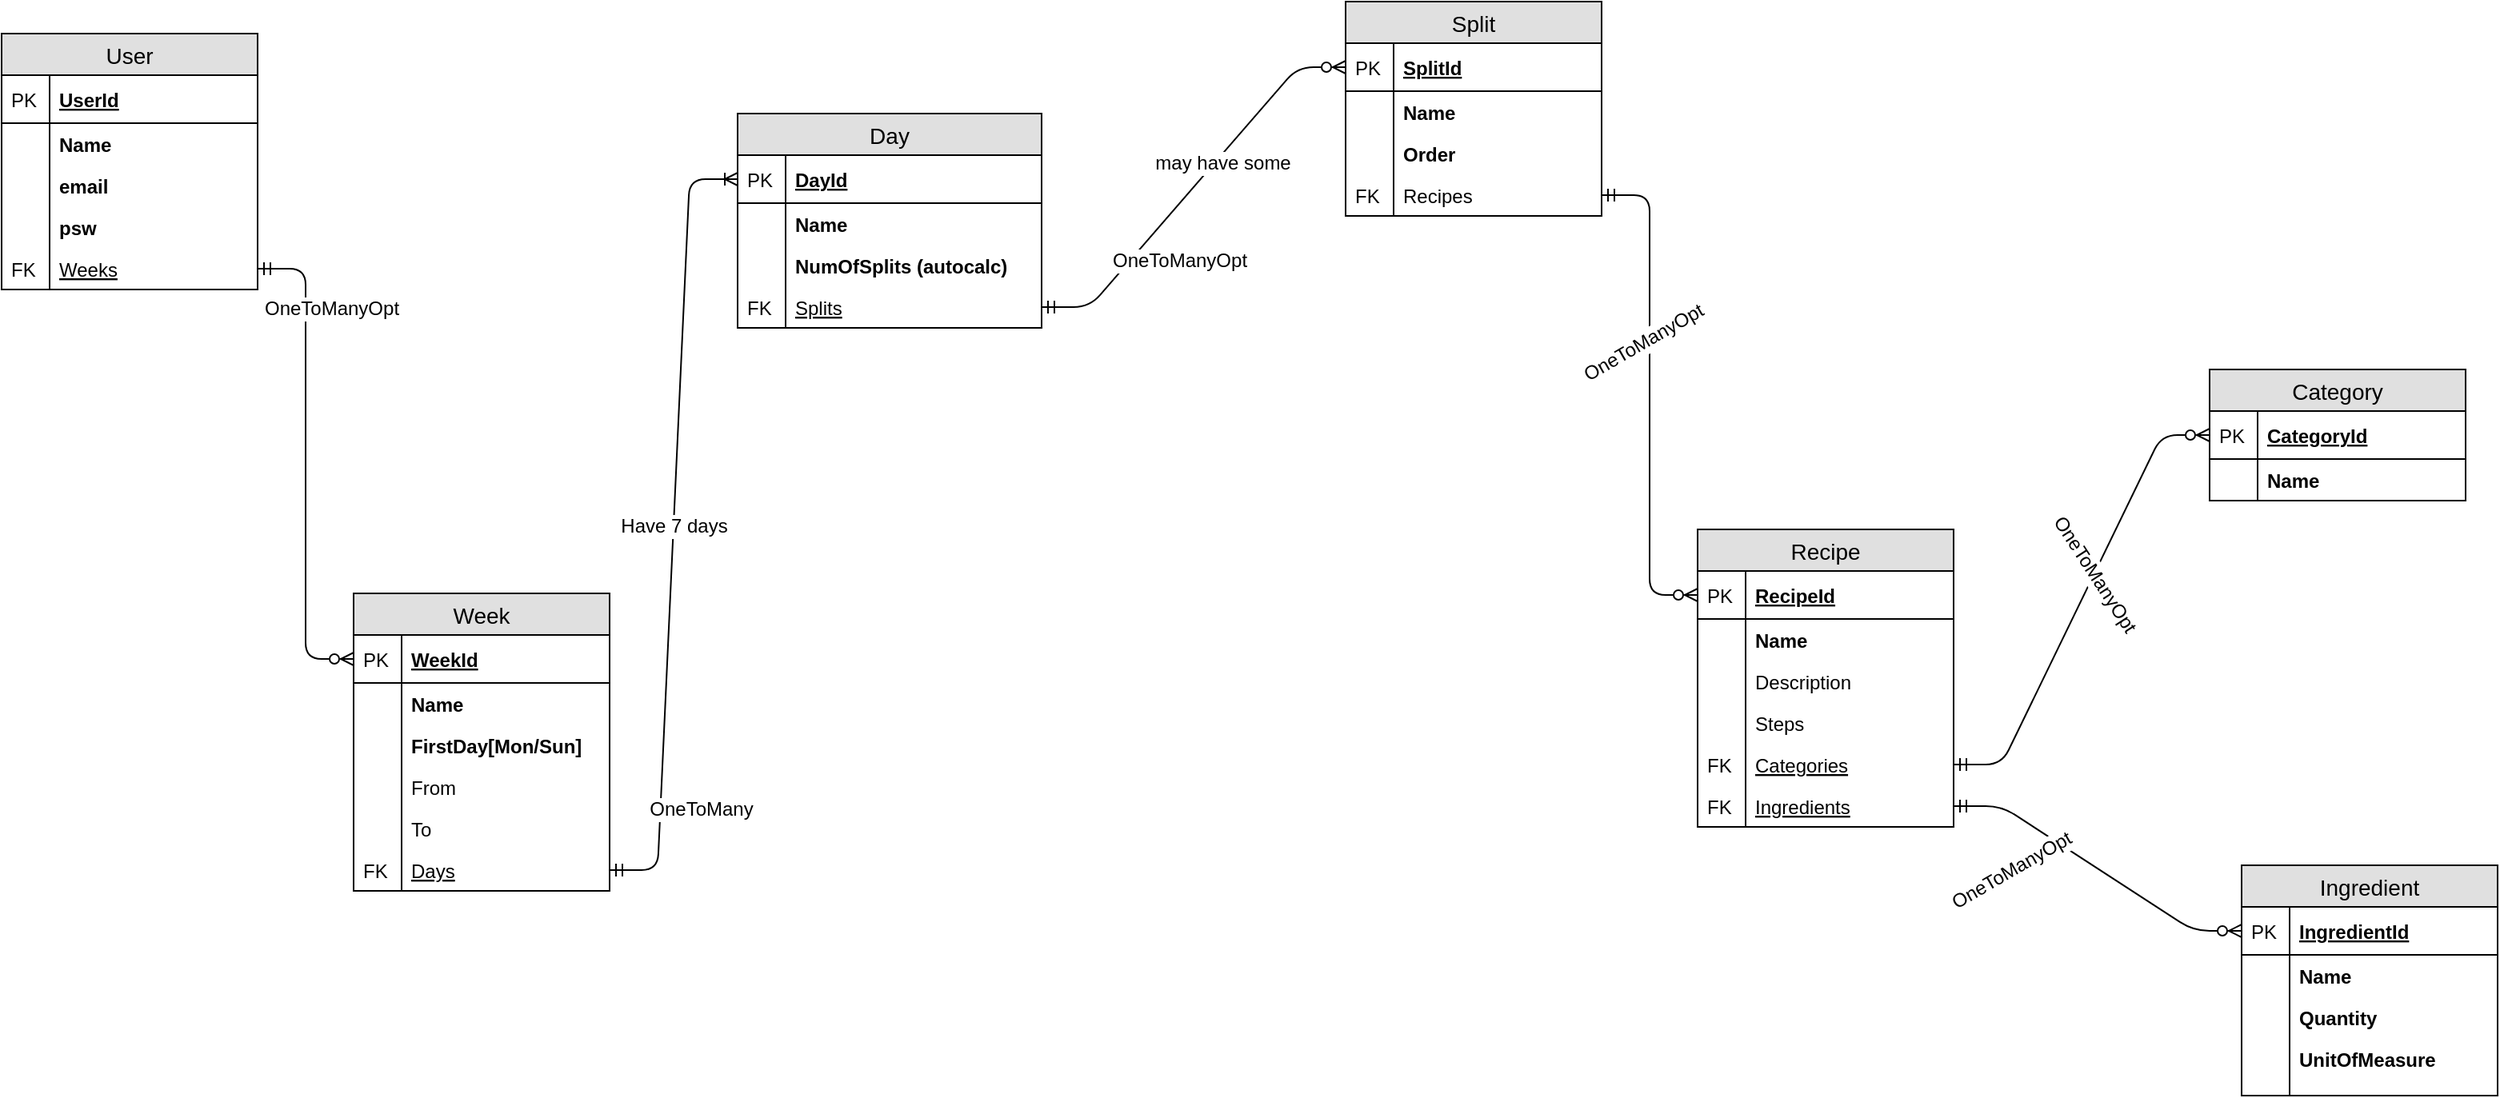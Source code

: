 <mxfile version="12.9.3" type="device"><diagram id="C5RBs43oDa-KdzZeNtuy" name="ER Diagram"><mxGraphModel dx="1955" dy="2092" grid="1" gridSize="10" guides="1" tooltips="1" connect="1" arrows="1" fold="1" page="1" pageScale="1" pageWidth="1169" pageHeight="827" math="0" shadow="0"><root><mxCell id="WIyWlLk6GJQsqaUBKTNV-0"/><mxCell id="WIyWlLk6GJQsqaUBKTNV-1" parent="WIyWlLk6GJQsqaUBKTNV-0"/><mxCell id="Jio8RKkxneQwSCOwYxbg-38" value="" style="edgeStyle=entityRelationEdgeStyle;fontSize=12;html=1;endArrow=ERoneToMany;startArrow=ERmandOne;exitX=1;exitY=0.5;exitDx=0;exitDy=0;entryX=0;entryY=0.5;entryDx=0;entryDy=0;" parent="WIyWlLk6GJQsqaUBKTNV-1" source="Jio8RKkxneQwSCOwYxbg-25" target="Jio8RKkxneQwSCOwYxbg-28" edge="1"><mxGeometry width="100" height="100" relative="1" as="geometry"><mxPoint x="170" y="430" as="sourcePoint"/><mxPoint x="270" y="330" as="targetPoint"/></mxGeometry></mxCell><mxCell id="Jio8RKkxneQwSCOwYxbg-39" value="Have 7 days" style="text;html=1;align=center;verticalAlign=middle;resizable=0;points=[];labelBackgroundColor=#ffffff;" parent="Jio8RKkxneQwSCOwYxbg-38" vertex="1" connectable="0"><mxGeometry x="-0.005" relative="1" as="geometry"><mxPoint as="offset"/></mxGeometry></mxCell><mxCell id="Jio8RKkxneQwSCOwYxbg-82" value="OneToMany" style="text;html=1;align=center;verticalAlign=middle;resizable=0;points=[];labelBackgroundColor=#ffffff;" parent="Jio8RKkxneQwSCOwYxbg-38" vertex="1" connectable="0"><mxGeometry x="-0.776" y="13" relative="1" as="geometry"><mxPoint x="38.27" y="-12.97" as="offset"/></mxGeometry></mxCell><mxCell id="Jio8RKkxneQwSCOwYxbg-56" value="" style="edgeStyle=entityRelationEdgeStyle;fontSize=12;html=1;endArrow=ERzeroToMany;startArrow=ERmandOne;entryX=0;entryY=0.5;entryDx=0;entryDy=0;exitX=1;exitY=0.5;exitDx=0;exitDy=0;" parent="WIyWlLk6GJQsqaUBKTNV-1" source="Jio8RKkxneQwSCOwYxbg-34" target="Jio8RKkxneQwSCOwYxbg-46" edge="1"><mxGeometry width="100" height="100" relative="1" as="geometry"><mxPoint x="610" y="40" as="sourcePoint"/><mxPoint x="710" y="-60" as="targetPoint"/></mxGeometry></mxCell><mxCell id="Jio8RKkxneQwSCOwYxbg-81" value="may have some" style="text;html=1;align=center;verticalAlign=middle;resizable=0;points=[];labelBackgroundColor=#ffffff;" parent="Jio8RKkxneQwSCOwYxbg-56" vertex="1" connectable="0"><mxGeometry x="0.179" y="-3" relative="1" as="geometry"><mxPoint as="offset"/></mxGeometry></mxCell><mxCell id="Jio8RKkxneQwSCOwYxbg-72" value="" style="edgeStyle=entityRelationEdgeStyle;fontSize=12;html=1;endArrow=ERzeroToMany;startArrow=ERmandOne;entryX=0;entryY=0.5;entryDx=0;entryDy=0;exitX=1;exitY=0.5;exitDx=0;exitDy=0;" parent="WIyWlLk6GJQsqaUBKTNV-1" source="EW1qGKRUz5EjNuz1DgS7-1" target="Jio8RKkxneQwSCOwYxbg-58" edge="1"><mxGeometry width="100" height="100" relative="1" as="geometry"><mxPoint x="670" y="-83" as="sourcePoint"/><mxPoint x="800" y="62" as="targetPoint"/></mxGeometry></mxCell><mxCell id="Jio8RKkxneQwSCOwYxbg-80" value="OneToManyOpt" style="text;html=1;align=center;verticalAlign=middle;resizable=0;points=[];labelBackgroundColor=#ffffff;" parent="WIyWlLk6GJQsqaUBKTNV-1" vertex="1" connectable="0"><mxGeometry x="719.998" y="-180.0" as="geometry"><mxPoint x="36.09" y="41.72" as="offset"/></mxGeometry></mxCell><mxCell id="Jio8RKkxneQwSCOwYxbg-94" value="" style="edgeStyle=entityRelationEdgeStyle;fontSize=12;html=1;endArrow=ERzeroToMany;startArrow=ERmandOne;exitX=1;exitY=0.5;exitDx=0;exitDy=0;entryX=0;entryY=0.5;entryDx=0;entryDy=0;" parent="WIyWlLk6GJQsqaUBKTNV-1" source="Jio8RKkxneQwSCOwYxbg-70" target="Jio8RKkxneQwSCOwYxbg-84" edge="1"><mxGeometry width="100" height="100" relative="1" as="geometry"><mxPoint x="850" y="550" as="sourcePoint"/><mxPoint x="950" y="450" as="targetPoint"/></mxGeometry></mxCell><mxCell id="Jio8RKkxneQwSCOwYxbg-97" value="OneToManyOpt" style="text;html=1;align=center;verticalAlign=middle;resizable=0;points=[];labelBackgroundColor=#ffffff;rotation=-30;" parent="WIyWlLk6GJQsqaUBKTNV-1" vertex="1" connectable="0"><mxGeometry x="1020.004" y="-120.003" as="geometry"><mxPoint x="6.09" y="41.72" as="offset"/></mxGeometry></mxCell><mxCell id="Jio8RKkxneQwSCOwYxbg-109" value="" style="edgeStyle=entityRelationEdgeStyle;fontSize=12;html=1;endArrow=ERzeroToMany;startArrow=ERmandOne;exitX=1;exitY=0.5;exitDx=0;exitDy=0;entryX=0;entryY=0.5;entryDx=0;entryDy=0;" parent="WIyWlLk6GJQsqaUBKTNV-1" source="Jio8RKkxneQwSCOwYxbg-64" target="Jio8RKkxneQwSCOwYxbg-99" edge="1"><mxGeometry width="100" height="100" relative="1" as="geometry"><mxPoint x="820" y="447" as="sourcePoint"/><mxPoint x="1000" y="481" as="targetPoint"/></mxGeometry></mxCell><mxCell id="Jio8RKkxneQwSCOwYxbg-110" value="OneToManyOpt" style="text;html=1;align=center;verticalAlign=middle;resizable=0;points=[];labelBackgroundColor=#ffffff;rotation=57;" parent="WIyWlLk6GJQsqaUBKTNV-1" vertex="1" connectable="0"><mxGeometry x="1359.999" y="30.001" as="geometry"><mxPoint x="6.09" y="41.72" as="offset"/></mxGeometry></mxCell><mxCell id="qO9bFzKhMsTwr4D29X79-15" value="" style="edgeStyle=entityRelationEdgeStyle;fontSize=12;html=1;endArrow=ERzeroToMany;startArrow=ERmandOne;entryX=0;entryY=0.5;entryDx=0;entryDy=0;exitX=1;exitY=0.5;exitDx=0;exitDy=0;" parent="WIyWlLk6GJQsqaUBKTNV-1" source="qO9bFzKhMsTwr4D29X79-13" target="Jio8RKkxneQwSCOwYxbg-7" edge="1"><mxGeometry width="100" height="100" relative="1" as="geometry"><mxPoint x="250" y="410" as="sourcePoint"/><mxPoint x="310" y="508" as="targetPoint"/></mxGeometry></mxCell><mxCell id="qO9bFzKhMsTwr4D29X79-16" value="OneToManyOpt" style="text;html=1;align=center;verticalAlign=middle;resizable=0;points=[];labelBackgroundColor=#ffffff;" parent="WIyWlLk6GJQsqaUBKTNV-1" vertex="1" connectable="0"><mxGeometry x="189.998" y="-150.0" as="geometry"><mxPoint x="36.09" y="41.72" as="offset"/></mxGeometry></mxCell><mxCell id="qO9bFzKhMsTwr4D29X79-0" value="User" style="swimlane;fontStyle=0;childLayout=stackLayout;horizontal=1;startSize=26;fillColor=#e0e0e0;horizontalStack=0;resizeParent=1;resizeParentMax=0;resizeLast=0;collapsible=1;marginBottom=0;swimlaneFillColor=#ffffff;align=center;fontSize=14;" parent="WIyWlLk6GJQsqaUBKTNV-1" vertex="1"><mxGeometry x="20" y="-280" width="160" height="160" as="geometry"/></mxCell><mxCell id="qO9bFzKhMsTwr4D29X79-1" value="UserId" style="shape=partialRectangle;top=0;left=0;right=0;bottom=1;align=left;verticalAlign=middle;fillColor=none;spacingLeft=34;spacingRight=4;overflow=hidden;rotatable=0;points=[[0,0.5],[1,0.5]];portConstraint=eastwest;dropTarget=0;fontStyle=5;fontSize=12;" parent="qO9bFzKhMsTwr4D29X79-0" vertex="1"><mxGeometry y="26" width="160" height="30" as="geometry"/></mxCell><mxCell id="qO9bFzKhMsTwr4D29X79-2" value="PK" style="shape=partialRectangle;top=0;left=0;bottom=0;fillColor=none;align=left;verticalAlign=middle;spacingLeft=4;spacingRight=4;overflow=hidden;rotatable=0;points=[];portConstraint=eastwest;part=1;fontSize=12;" parent="qO9bFzKhMsTwr4D29X79-1" vertex="1" connectable="0"><mxGeometry width="30" height="30" as="geometry"/></mxCell><mxCell id="qO9bFzKhMsTwr4D29X79-3" value="Name" style="shape=partialRectangle;top=0;left=0;right=0;bottom=0;align=left;verticalAlign=top;fillColor=none;spacingLeft=34;spacingRight=4;overflow=hidden;rotatable=0;points=[[0,0.5],[1,0.5]];portConstraint=eastwest;dropTarget=0;fontSize=12;fontStyle=1" parent="qO9bFzKhMsTwr4D29X79-0" vertex="1"><mxGeometry y="56" width="160" height="26" as="geometry"/></mxCell><mxCell id="qO9bFzKhMsTwr4D29X79-4" value="" style="shape=partialRectangle;top=0;left=0;bottom=0;fillColor=none;align=left;verticalAlign=top;spacingLeft=4;spacingRight=4;overflow=hidden;rotatable=0;points=[];portConstraint=eastwest;part=1;fontSize=12;" parent="qO9bFzKhMsTwr4D29X79-3" vertex="1" connectable="0"><mxGeometry width="30" height="26" as="geometry"/></mxCell><mxCell id="qO9bFzKhMsTwr4D29X79-5" value="email" style="shape=partialRectangle;top=0;left=0;right=0;bottom=0;align=left;verticalAlign=top;fillColor=none;spacingLeft=34;spacingRight=4;overflow=hidden;rotatable=0;points=[[0,0.5],[1,0.5]];portConstraint=eastwest;dropTarget=0;fontSize=12;fontStyle=1" parent="qO9bFzKhMsTwr4D29X79-0" vertex="1"><mxGeometry y="82" width="160" height="26" as="geometry"/></mxCell><mxCell id="qO9bFzKhMsTwr4D29X79-6" value="" style="shape=partialRectangle;top=0;left=0;bottom=0;fillColor=none;align=left;verticalAlign=top;spacingLeft=4;spacingRight=4;overflow=hidden;rotatable=0;points=[];portConstraint=eastwest;part=1;fontSize=12;" parent="qO9bFzKhMsTwr4D29X79-5" vertex="1" connectable="0"><mxGeometry width="30" height="26" as="geometry"/></mxCell><mxCell id="qO9bFzKhMsTwr4D29X79-7" value="psw" style="shape=partialRectangle;top=0;left=0;right=0;bottom=0;align=left;verticalAlign=top;fillColor=none;spacingLeft=34;spacingRight=4;overflow=hidden;rotatable=0;points=[[0,0.5],[1,0.5]];portConstraint=eastwest;dropTarget=0;fontSize=12;fontStyle=1" parent="qO9bFzKhMsTwr4D29X79-0" vertex="1"><mxGeometry y="108" width="160" height="26" as="geometry"/></mxCell><mxCell id="qO9bFzKhMsTwr4D29X79-8" value="" style="shape=partialRectangle;top=0;left=0;bottom=0;fillColor=none;align=left;verticalAlign=top;spacingLeft=4;spacingRight=4;overflow=hidden;rotatable=0;points=[];portConstraint=eastwest;part=1;fontSize=12;" parent="qO9bFzKhMsTwr4D29X79-7" vertex="1" connectable="0"><mxGeometry width="30" height="26" as="geometry"/></mxCell><mxCell id="qO9bFzKhMsTwr4D29X79-13" value="Weeks" style="shape=partialRectangle;top=0;left=0;right=0;bottom=0;align=left;verticalAlign=top;fillColor=none;spacingLeft=34;spacingRight=4;overflow=hidden;rotatable=0;points=[[0,0.5],[1,0.5]];portConstraint=eastwest;dropTarget=0;fontSize=12;fontStyle=4" parent="qO9bFzKhMsTwr4D29X79-0" vertex="1"><mxGeometry y="134" width="160" height="26" as="geometry"/></mxCell><mxCell id="qO9bFzKhMsTwr4D29X79-14" value="FK" style="shape=partialRectangle;top=0;left=0;bottom=0;fillColor=none;align=left;verticalAlign=top;spacingLeft=4;spacingRight=4;overflow=hidden;rotatable=0;points=[];portConstraint=eastwest;part=1;fontSize=12;" parent="qO9bFzKhMsTwr4D29X79-13" vertex="1" connectable="0"><mxGeometry width="30" height="26" as="geometry"/></mxCell><mxCell id="Jio8RKkxneQwSCOwYxbg-6" value="Week" style="swimlane;fontStyle=0;childLayout=stackLayout;horizontal=1;startSize=26;fillColor=#e0e0e0;horizontalStack=0;resizeParent=1;resizeParentMax=0;resizeLast=0;collapsible=1;marginBottom=0;swimlaneFillColor=#ffffff;align=center;fontSize=14;" parent="WIyWlLk6GJQsqaUBKTNV-1" vertex="1"><mxGeometry x="240" y="70" width="160" height="186" as="geometry"/></mxCell><mxCell id="Jio8RKkxneQwSCOwYxbg-7" value="WeekId" style="shape=partialRectangle;top=0;left=0;right=0;bottom=1;align=left;verticalAlign=middle;fillColor=none;spacingLeft=34;spacingRight=4;overflow=hidden;rotatable=0;points=[[0,0.5],[1,0.5]];portConstraint=eastwest;dropTarget=0;fontStyle=5;fontSize=12;" parent="Jio8RKkxneQwSCOwYxbg-6" vertex="1"><mxGeometry y="26" width="160" height="30" as="geometry"/></mxCell><mxCell id="Jio8RKkxneQwSCOwYxbg-8" value="PK" style="shape=partialRectangle;top=0;left=0;bottom=0;fillColor=none;align=left;verticalAlign=middle;spacingLeft=4;spacingRight=4;overflow=hidden;rotatable=0;points=[];portConstraint=eastwest;part=1;fontSize=12;" parent="Jio8RKkxneQwSCOwYxbg-7" vertex="1" connectable="0"><mxGeometry width="30" height="30" as="geometry"/></mxCell><mxCell id="Jio8RKkxneQwSCOwYxbg-9" value="Name" style="shape=partialRectangle;top=0;left=0;right=0;bottom=0;align=left;verticalAlign=top;fillColor=none;spacingLeft=34;spacingRight=4;overflow=hidden;rotatable=0;points=[[0,0.5],[1,0.5]];portConstraint=eastwest;dropTarget=0;fontSize=12;fontStyle=1" parent="Jio8RKkxneQwSCOwYxbg-6" vertex="1"><mxGeometry y="56" width="160" height="26" as="geometry"/></mxCell><mxCell id="Jio8RKkxneQwSCOwYxbg-10" value="" style="shape=partialRectangle;top=0;left=0;bottom=0;fillColor=none;align=left;verticalAlign=top;spacingLeft=4;spacingRight=4;overflow=hidden;rotatable=0;points=[];portConstraint=eastwest;part=1;fontSize=12;" parent="Jio8RKkxneQwSCOwYxbg-9" vertex="1" connectable="0"><mxGeometry width="30" height="26" as="geometry"/></mxCell><mxCell id="Jio8RKkxneQwSCOwYxbg-19" value="FirstDay[Mon/Sun]" style="shape=partialRectangle;top=0;left=0;right=0;bottom=0;align=left;verticalAlign=top;fillColor=none;spacingLeft=34;spacingRight=4;overflow=hidden;rotatable=0;points=[[0,0.5],[1,0.5]];portConstraint=eastwest;dropTarget=0;fontSize=12;fontStyle=1" parent="Jio8RKkxneQwSCOwYxbg-6" vertex="1"><mxGeometry y="82" width="160" height="26" as="geometry"/></mxCell><mxCell id="Jio8RKkxneQwSCOwYxbg-20" value="" style="shape=partialRectangle;top=0;left=0;bottom=0;fillColor=none;align=left;verticalAlign=top;spacingLeft=4;spacingRight=4;overflow=hidden;rotatable=0;points=[];portConstraint=eastwest;part=1;fontSize=12;" parent="Jio8RKkxneQwSCOwYxbg-19" vertex="1" connectable="0"><mxGeometry width="30" height="26" as="geometry"/></mxCell><mxCell id="Jio8RKkxneQwSCOwYxbg-11" value="From" style="shape=partialRectangle;top=0;left=0;right=0;bottom=0;align=left;verticalAlign=top;fillColor=none;spacingLeft=34;spacingRight=4;overflow=hidden;rotatable=0;points=[[0,0.5],[1,0.5]];portConstraint=eastwest;dropTarget=0;fontSize=12;" parent="Jio8RKkxneQwSCOwYxbg-6" vertex="1"><mxGeometry y="108" width="160" height="26" as="geometry"/></mxCell><mxCell id="Jio8RKkxneQwSCOwYxbg-12" value="" style="shape=partialRectangle;top=0;left=0;bottom=0;fillColor=none;align=left;verticalAlign=top;spacingLeft=4;spacingRight=4;overflow=hidden;rotatable=0;points=[];portConstraint=eastwest;part=1;fontSize=12;" parent="Jio8RKkxneQwSCOwYxbg-11" vertex="1" connectable="0"><mxGeometry width="30" height="26" as="geometry"/></mxCell><mxCell id="Jio8RKkxneQwSCOwYxbg-13" value="To" style="shape=partialRectangle;top=0;left=0;right=0;bottom=0;align=left;verticalAlign=top;fillColor=none;spacingLeft=34;spacingRight=4;overflow=hidden;rotatable=0;points=[[0,0.5],[1,0.5]];portConstraint=eastwest;dropTarget=0;fontSize=12;" parent="Jio8RKkxneQwSCOwYxbg-6" vertex="1"><mxGeometry y="134" width="160" height="26" as="geometry"/></mxCell><mxCell id="Jio8RKkxneQwSCOwYxbg-14" value="" style="shape=partialRectangle;top=0;left=0;bottom=0;fillColor=none;align=left;verticalAlign=top;spacingLeft=4;spacingRight=4;overflow=hidden;rotatable=0;points=[];portConstraint=eastwest;part=1;fontSize=12;" parent="Jio8RKkxneQwSCOwYxbg-13" vertex="1" connectable="0"><mxGeometry width="30" height="26" as="geometry"/></mxCell><mxCell id="Jio8RKkxneQwSCOwYxbg-25" value="Days" style="shape=partialRectangle;top=0;left=0;right=0;bottom=0;align=left;verticalAlign=top;fillColor=none;spacingLeft=34;spacingRight=4;overflow=hidden;rotatable=0;points=[[0,0.5],[1,0.5]];portConstraint=eastwest;dropTarget=0;fontSize=12;fontStyle=4" parent="Jio8RKkxneQwSCOwYxbg-6" vertex="1"><mxGeometry y="160" width="160" height="26" as="geometry"/></mxCell><mxCell id="Jio8RKkxneQwSCOwYxbg-26" value="FK" style="shape=partialRectangle;top=0;left=0;bottom=0;fillColor=none;align=left;verticalAlign=top;spacingLeft=4;spacingRight=4;overflow=hidden;rotatable=0;points=[];portConstraint=eastwest;part=1;fontSize=12;" parent="Jio8RKkxneQwSCOwYxbg-25" vertex="1" connectable="0"><mxGeometry width="30" height="26" as="geometry"/></mxCell><mxCell id="Jio8RKkxneQwSCOwYxbg-27" value="Day" style="swimlane;fontStyle=0;childLayout=stackLayout;horizontal=1;startSize=26;fillColor=#e0e0e0;horizontalStack=0;resizeParent=1;resizeParentMax=0;resizeLast=0;collapsible=1;marginBottom=0;swimlaneFillColor=#ffffff;align=center;fontSize=14;" parent="WIyWlLk6GJQsqaUBKTNV-1" vertex="1"><mxGeometry x="480" y="-230" width="190" height="134" as="geometry"/></mxCell><mxCell id="Jio8RKkxneQwSCOwYxbg-28" value="DayId" style="shape=partialRectangle;top=0;left=0;right=0;bottom=1;align=left;verticalAlign=middle;fillColor=none;spacingLeft=34;spacingRight=4;overflow=hidden;rotatable=0;points=[[0,0.5],[1,0.5]];portConstraint=eastwest;dropTarget=0;fontStyle=5;fontSize=12;" parent="Jio8RKkxneQwSCOwYxbg-27" vertex="1"><mxGeometry y="26" width="190" height="30" as="geometry"/></mxCell><mxCell id="Jio8RKkxneQwSCOwYxbg-29" value="PK" style="shape=partialRectangle;top=0;left=0;bottom=0;fillColor=none;align=left;verticalAlign=middle;spacingLeft=4;spacingRight=4;overflow=hidden;rotatable=0;points=[];portConstraint=eastwest;part=1;fontSize=12;" parent="Jio8RKkxneQwSCOwYxbg-28" vertex="1" connectable="0"><mxGeometry width="30" height="30" as="geometry"/></mxCell><mxCell id="Jio8RKkxneQwSCOwYxbg-30" value="Name" style="shape=partialRectangle;top=0;left=0;right=0;bottom=0;align=left;verticalAlign=top;fillColor=none;spacingLeft=34;spacingRight=4;overflow=hidden;rotatable=0;points=[[0,0.5],[1,0.5]];portConstraint=eastwest;dropTarget=0;fontSize=12;fontStyle=1" parent="Jio8RKkxneQwSCOwYxbg-27" vertex="1"><mxGeometry y="56" width="190" height="26" as="geometry"/></mxCell><mxCell id="Jio8RKkxneQwSCOwYxbg-31" value="" style="shape=partialRectangle;top=0;left=0;bottom=0;fillColor=none;align=left;verticalAlign=top;spacingLeft=4;spacingRight=4;overflow=hidden;rotatable=0;points=[];portConstraint=eastwest;part=1;fontSize=12;" parent="Jio8RKkxneQwSCOwYxbg-30" vertex="1" connectable="0"><mxGeometry width="30" height="26" as="geometry"/></mxCell><mxCell id="Jio8RKkxneQwSCOwYxbg-32" value="NumOfSplits (autocalc)" style="shape=partialRectangle;top=0;left=0;right=0;bottom=0;align=left;verticalAlign=top;fillColor=none;spacingLeft=34;spacingRight=4;overflow=hidden;rotatable=0;points=[[0,0.5],[1,0.5]];portConstraint=eastwest;dropTarget=0;fontSize=12;fontStyle=1" parent="Jio8RKkxneQwSCOwYxbg-27" vertex="1"><mxGeometry y="82" width="190" height="26" as="geometry"/></mxCell><mxCell id="Jio8RKkxneQwSCOwYxbg-33" value="" style="shape=partialRectangle;top=0;left=0;bottom=0;fillColor=none;align=left;verticalAlign=top;spacingLeft=4;spacingRight=4;overflow=hidden;rotatable=0;points=[];portConstraint=eastwest;part=1;fontSize=12;" parent="Jio8RKkxneQwSCOwYxbg-32" vertex="1" connectable="0"><mxGeometry width="30" height="26" as="geometry"/></mxCell><mxCell id="Jio8RKkxneQwSCOwYxbg-34" value="Splits" style="shape=partialRectangle;top=0;left=0;right=0;bottom=0;align=left;verticalAlign=top;fillColor=none;spacingLeft=34;spacingRight=4;overflow=hidden;rotatable=0;points=[[0,0.5],[1,0.5]];portConstraint=eastwest;dropTarget=0;fontSize=12;fontStyle=4" parent="Jio8RKkxneQwSCOwYxbg-27" vertex="1"><mxGeometry y="108" width="190" height="26" as="geometry"/></mxCell><mxCell id="Jio8RKkxneQwSCOwYxbg-35" value="FK" style="shape=partialRectangle;top=0;left=0;bottom=0;fillColor=none;align=left;verticalAlign=top;spacingLeft=4;spacingRight=4;overflow=hidden;rotatable=0;points=[];portConstraint=eastwest;part=1;fontSize=12;" parent="Jio8RKkxneQwSCOwYxbg-34" vertex="1" connectable="0"><mxGeometry width="30" height="26" as="geometry"/></mxCell><mxCell id="Jio8RKkxneQwSCOwYxbg-96" value="OneToManyOpt" style="text;html=1;align=center;verticalAlign=middle;resizable=0;points=[];labelBackgroundColor=#ffffff;rotation=-30;" parent="WIyWlLk6GJQsqaUBKTNV-1" vertex="1" connectable="0"><mxGeometry x="1250.004" y="209.997" as="geometry"><mxPoint x="6.09" y="41.72" as="offset"/></mxGeometry></mxCell><mxCell id="Jio8RKkxneQwSCOwYxbg-57" value="Recipe" style="swimlane;fontStyle=0;childLayout=stackLayout;horizontal=1;startSize=26;fillColor=#e0e0e0;horizontalStack=0;resizeParent=1;resizeParentMax=0;resizeLast=0;collapsible=1;marginBottom=0;swimlaneFillColor=#ffffff;align=center;fontSize=14;" parent="WIyWlLk6GJQsqaUBKTNV-1" vertex="1"><mxGeometry x="1080" y="30" width="160" height="186" as="geometry"/></mxCell><mxCell id="Jio8RKkxneQwSCOwYxbg-58" value="RecipeId" style="shape=partialRectangle;top=0;left=0;right=0;bottom=1;align=left;verticalAlign=middle;fillColor=none;spacingLeft=34;spacingRight=4;overflow=hidden;rotatable=0;points=[[0,0.5],[1,0.5]];portConstraint=eastwest;dropTarget=0;fontStyle=5;fontSize=12;" parent="Jio8RKkxneQwSCOwYxbg-57" vertex="1"><mxGeometry y="26" width="160" height="30" as="geometry"/></mxCell><mxCell id="Jio8RKkxneQwSCOwYxbg-59" value="PK" style="shape=partialRectangle;top=0;left=0;bottom=0;fillColor=none;align=left;verticalAlign=middle;spacingLeft=4;spacingRight=4;overflow=hidden;rotatable=0;points=[];portConstraint=eastwest;part=1;fontSize=12;" parent="Jio8RKkxneQwSCOwYxbg-58" vertex="1" connectable="0"><mxGeometry width="30" height="30" as="geometry"/></mxCell><mxCell id="Jio8RKkxneQwSCOwYxbg-60" value="Name" style="shape=partialRectangle;top=0;left=0;right=0;bottom=0;align=left;verticalAlign=top;fillColor=none;spacingLeft=34;spacingRight=4;overflow=hidden;rotatable=0;points=[[0,0.5],[1,0.5]];portConstraint=eastwest;dropTarget=0;fontSize=12;fontStyle=1" parent="Jio8RKkxneQwSCOwYxbg-57" vertex="1"><mxGeometry y="56" width="160" height="26" as="geometry"/></mxCell><mxCell id="Jio8RKkxneQwSCOwYxbg-61" value="" style="shape=partialRectangle;top=0;left=0;bottom=0;fillColor=none;align=left;verticalAlign=top;spacingLeft=4;spacingRight=4;overflow=hidden;rotatable=0;points=[];portConstraint=eastwest;part=1;fontSize=12;" parent="Jio8RKkxneQwSCOwYxbg-60" vertex="1" connectable="0"><mxGeometry width="30" height="26" as="geometry"/></mxCell><mxCell id="Jio8RKkxneQwSCOwYxbg-62" value="Description" style="shape=partialRectangle;top=0;left=0;right=0;bottom=0;align=left;verticalAlign=top;fillColor=none;spacingLeft=34;spacingRight=4;overflow=hidden;rotatable=0;points=[[0,0.5],[1,0.5]];portConstraint=eastwest;dropTarget=0;fontSize=12;" parent="Jio8RKkxneQwSCOwYxbg-57" vertex="1"><mxGeometry y="82" width="160" height="26" as="geometry"/></mxCell><mxCell id="Jio8RKkxneQwSCOwYxbg-63" value="" style="shape=partialRectangle;top=0;left=0;bottom=0;fillColor=none;align=left;verticalAlign=top;spacingLeft=4;spacingRight=4;overflow=hidden;rotatable=0;points=[];portConstraint=eastwest;part=1;fontSize=12;" parent="Jio8RKkxneQwSCOwYxbg-62" vertex="1" connectable="0"><mxGeometry width="30" height="26" as="geometry"/></mxCell><mxCell id="Jio8RKkxneQwSCOwYxbg-68" value="Steps" style="shape=partialRectangle;top=0;left=0;right=0;bottom=0;align=left;verticalAlign=top;fillColor=none;spacingLeft=34;spacingRight=4;overflow=hidden;rotatable=0;points=[[0,0.5],[1,0.5]];portConstraint=eastwest;dropTarget=0;fontSize=12;" parent="Jio8RKkxneQwSCOwYxbg-57" vertex="1"><mxGeometry y="108" width="160" height="26" as="geometry"/></mxCell><mxCell id="Jio8RKkxneQwSCOwYxbg-69" value="" style="shape=partialRectangle;top=0;left=0;bottom=0;fillColor=none;align=left;verticalAlign=top;spacingLeft=4;spacingRight=4;overflow=hidden;rotatable=0;points=[];portConstraint=eastwest;part=1;fontSize=12;" parent="Jio8RKkxneQwSCOwYxbg-68" vertex="1" connectable="0"><mxGeometry width="30" height="26" as="geometry"/></mxCell><mxCell id="Jio8RKkxneQwSCOwYxbg-70" value="Categories" style="shape=partialRectangle;top=0;left=0;right=0;bottom=0;align=left;verticalAlign=top;fillColor=none;spacingLeft=34;spacingRight=4;overflow=hidden;rotatable=0;points=[[0,0.5],[1,0.5]];portConstraint=eastwest;dropTarget=0;fontSize=12;fontStyle=4" parent="Jio8RKkxneQwSCOwYxbg-57" vertex="1"><mxGeometry y="134" width="160" height="26" as="geometry"/></mxCell><mxCell id="Jio8RKkxneQwSCOwYxbg-71" value="FK" style="shape=partialRectangle;top=0;left=0;bottom=0;fillColor=none;align=left;verticalAlign=top;spacingLeft=4;spacingRight=4;overflow=hidden;rotatable=0;points=[];portConstraint=eastwest;part=1;fontSize=12;" parent="Jio8RKkxneQwSCOwYxbg-70" vertex="1" connectable="0"><mxGeometry width="30" height="26" as="geometry"/></mxCell><mxCell id="Jio8RKkxneQwSCOwYxbg-64" value="Ingredients" style="shape=partialRectangle;top=0;left=0;right=0;bottom=0;align=left;verticalAlign=top;fillColor=none;spacingLeft=34;spacingRight=4;overflow=hidden;rotatable=0;points=[[0,0.5],[1,0.5]];portConstraint=eastwest;dropTarget=0;fontSize=12;fontStyle=4" parent="Jio8RKkxneQwSCOwYxbg-57" vertex="1"><mxGeometry y="160" width="160" height="26" as="geometry"/></mxCell><mxCell id="Jio8RKkxneQwSCOwYxbg-65" value="FK" style="shape=partialRectangle;top=0;left=0;bottom=0;fillColor=none;align=left;verticalAlign=top;spacingLeft=4;spacingRight=4;overflow=hidden;rotatable=0;points=[];portConstraint=eastwest;part=1;fontSize=12;" parent="Jio8RKkxneQwSCOwYxbg-64" vertex="1" connectable="0"><mxGeometry width="30" height="26" as="geometry"/></mxCell><mxCell id="Jio8RKkxneQwSCOwYxbg-98" value="Ingredient" style="swimlane;fontStyle=0;childLayout=stackLayout;horizontal=1;startSize=26;fillColor=#e0e0e0;horizontalStack=0;resizeParent=1;resizeParentMax=0;resizeLast=0;collapsible=1;marginBottom=0;swimlaneFillColor=#ffffff;align=center;fontSize=14;" parent="WIyWlLk6GJQsqaUBKTNV-1" vertex="1"><mxGeometry x="1420" y="240" width="160" height="144" as="geometry"/></mxCell><mxCell id="Jio8RKkxneQwSCOwYxbg-99" value="IngredientId" style="shape=partialRectangle;top=0;left=0;right=0;bottom=1;align=left;verticalAlign=middle;fillColor=none;spacingLeft=34;spacingRight=4;overflow=hidden;rotatable=0;points=[[0,0.5],[1,0.5]];portConstraint=eastwest;dropTarget=0;fontStyle=5;fontSize=12;" parent="Jio8RKkxneQwSCOwYxbg-98" vertex="1"><mxGeometry y="26" width="160" height="30" as="geometry"/></mxCell><mxCell id="Jio8RKkxneQwSCOwYxbg-100" value="PK" style="shape=partialRectangle;top=0;left=0;bottom=0;fillColor=none;align=left;verticalAlign=middle;spacingLeft=4;spacingRight=4;overflow=hidden;rotatable=0;points=[];portConstraint=eastwest;part=1;fontSize=12;" parent="Jio8RKkxneQwSCOwYxbg-99" vertex="1" connectable="0"><mxGeometry width="30" height="30" as="geometry"/></mxCell><mxCell id="Jio8RKkxneQwSCOwYxbg-101" value="Name" style="shape=partialRectangle;top=0;left=0;right=0;bottom=0;align=left;verticalAlign=top;fillColor=none;spacingLeft=34;spacingRight=4;overflow=hidden;rotatable=0;points=[[0,0.5],[1,0.5]];portConstraint=eastwest;dropTarget=0;fontSize=12;fontStyle=1" parent="Jio8RKkxneQwSCOwYxbg-98" vertex="1"><mxGeometry y="56" width="160" height="26" as="geometry"/></mxCell><mxCell id="Jio8RKkxneQwSCOwYxbg-102" value="" style="shape=partialRectangle;top=0;left=0;bottom=0;fillColor=none;align=left;verticalAlign=top;spacingLeft=4;spacingRight=4;overflow=hidden;rotatable=0;points=[];portConstraint=eastwest;part=1;fontSize=12;" parent="Jio8RKkxneQwSCOwYxbg-101" vertex="1" connectable="0"><mxGeometry width="30" height="26" as="geometry"/></mxCell><mxCell id="Jio8RKkxneQwSCOwYxbg-105" value="Quantity" style="shape=partialRectangle;top=0;left=0;right=0;bottom=0;align=left;verticalAlign=top;fillColor=none;spacingLeft=34;spacingRight=4;overflow=hidden;rotatable=0;points=[[0,0.5],[1,0.5]];portConstraint=eastwest;dropTarget=0;fontSize=12;fontStyle=1" parent="Jio8RKkxneQwSCOwYxbg-98" vertex="1"><mxGeometry y="82" width="160" height="26" as="geometry"/></mxCell><mxCell id="Jio8RKkxneQwSCOwYxbg-106" value="" style="shape=partialRectangle;top=0;left=0;bottom=0;fillColor=none;align=left;verticalAlign=top;spacingLeft=4;spacingRight=4;overflow=hidden;rotatable=0;points=[];portConstraint=eastwest;part=1;fontSize=12;" parent="Jio8RKkxneQwSCOwYxbg-105" vertex="1" connectable="0"><mxGeometry width="30" height="26" as="geometry"/></mxCell><mxCell id="Jio8RKkxneQwSCOwYxbg-103" value="UnitOfMeasure" style="shape=partialRectangle;top=0;left=0;right=0;bottom=0;align=left;verticalAlign=top;fillColor=none;spacingLeft=34;spacingRight=4;overflow=hidden;rotatable=0;points=[[0,0.5],[1,0.5]];portConstraint=eastwest;dropTarget=0;fontSize=12;fontStyle=1" parent="Jio8RKkxneQwSCOwYxbg-98" vertex="1"><mxGeometry y="108" width="160" height="26" as="geometry"/></mxCell><mxCell id="Jio8RKkxneQwSCOwYxbg-104" value="" style="shape=partialRectangle;top=0;left=0;bottom=0;fillColor=none;align=left;verticalAlign=top;spacingLeft=4;spacingRight=4;overflow=hidden;rotatable=0;points=[];portConstraint=eastwest;part=1;fontSize=12;" parent="Jio8RKkxneQwSCOwYxbg-103" vertex="1" connectable="0"><mxGeometry width="30" height="26" as="geometry"/></mxCell><mxCell id="Jio8RKkxneQwSCOwYxbg-107" value="" style="shape=partialRectangle;top=0;left=0;right=0;bottom=0;align=left;verticalAlign=top;fillColor=none;spacingLeft=34;spacingRight=4;overflow=hidden;rotatable=0;points=[[0,0.5],[1,0.5]];portConstraint=eastwest;dropTarget=0;fontSize=12;fontStyle=1" parent="Jio8RKkxneQwSCOwYxbg-98" vertex="1"><mxGeometry y="134" width="160" height="10" as="geometry"/></mxCell><mxCell id="Jio8RKkxneQwSCOwYxbg-108" value="" style="shape=partialRectangle;top=0;left=0;bottom=0;fillColor=none;align=left;verticalAlign=top;spacingLeft=4;spacingRight=4;overflow=hidden;rotatable=0;points=[];portConstraint=eastwest;part=1;fontSize=12;" parent="Jio8RKkxneQwSCOwYxbg-107" vertex="1" connectable="0"><mxGeometry width="30" height="10" as="geometry"/></mxCell><mxCell id="Jio8RKkxneQwSCOwYxbg-83" value="Category" style="swimlane;fontStyle=0;childLayout=stackLayout;horizontal=1;startSize=26;fillColor=#e0e0e0;horizontalStack=0;resizeParent=1;resizeParentMax=0;resizeLast=0;collapsible=1;marginBottom=0;swimlaneFillColor=#ffffff;align=center;fontSize=14;" parent="WIyWlLk6GJQsqaUBKTNV-1" vertex="1"><mxGeometry x="1400" y="-70" width="160" height="82" as="geometry"/></mxCell><mxCell id="Jio8RKkxneQwSCOwYxbg-84" value="CategoryId" style="shape=partialRectangle;top=0;left=0;right=0;bottom=1;align=left;verticalAlign=middle;fillColor=none;spacingLeft=34;spacingRight=4;overflow=hidden;rotatable=0;points=[[0,0.5],[1,0.5]];portConstraint=eastwest;dropTarget=0;fontStyle=5;fontSize=12;" parent="Jio8RKkxneQwSCOwYxbg-83" vertex="1"><mxGeometry y="26" width="160" height="30" as="geometry"/></mxCell><mxCell id="Jio8RKkxneQwSCOwYxbg-85" value="PK" style="shape=partialRectangle;top=0;left=0;bottom=0;fillColor=none;align=left;verticalAlign=middle;spacingLeft=4;spacingRight=4;overflow=hidden;rotatable=0;points=[];portConstraint=eastwest;part=1;fontSize=12;" parent="Jio8RKkxneQwSCOwYxbg-84" vertex="1" connectable="0"><mxGeometry width="30" height="30" as="geometry"/></mxCell><mxCell id="Jio8RKkxneQwSCOwYxbg-86" value="Name" style="shape=partialRectangle;top=0;left=0;right=0;bottom=0;align=left;verticalAlign=top;fillColor=none;spacingLeft=34;spacingRight=4;overflow=hidden;rotatable=0;points=[[0,0.5],[1,0.5]];portConstraint=eastwest;dropTarget=0;fontSize=12;fontStyle=1" parent="Jio8RKkxneQwSCOwYxbg-83" vertex="1"><mxGeometry y="56" width="160" height="26" as="geometry"/></mxCell><mxCell id="Jio8RKkxneQwSCOwYxbg-87" value="" style="shape=partialRectangle;top=0;left=0;bottom=0;fillColor=none;align=left;verticalAlign=top;spacingLeft=4;spacingRight=4;overflow=hidden;rotatable=0;points=[];portConstraint=eastwest;part=1;fontSize=12;" parent="Jio8RKkxneQwSCOwYxbg-86" vertex="1" connectable="0"><mxGeometry width="30" height="26" as="geometry"/></mxCell><mxCell id="Jio8RKkxneQwSCOwYxbg-45" value="Split" style="swimlane;fontStyle=0;childLayout=stackLayout;horizontal=1;startSize=26;fillColor=#e0e0e0;horizontalStack=0;resizeParent=1;resizeParentMax=0;resizeLast=0;collapsible=1;marginBottom=0;swimlaneFillColor=#ffffff;align=center;fontSize=14;" parent="WIyWlLk6GJQsqaUBKTNV-1" vertex="1"><mxGeometry x="860" y="-300" width="160" height="134" as="geometry"/></mxCell><mxCell id="Jio8RKkxneQwSCOwYxbg-46" value="SplitId" style="shape=partialRectangle;top=0;left=0;right=0;bottom=1;align=left;verticalAlign=middle;fillColor=none;spacingLeft=34;spacingRight=4;overflow=hidden;rotatable=0;points=[[0,0.5],[1,0.5]];portConstraint=eastwest;dropTarget=0;fontStyle=5;fontSize=12;" parent="Jio8RKkxneQwSCOwYxbg-45" vertex="1"><mxGeometry y="26" width="160" height="30" as="geometry"/></mxCell><mxCell id="Jio8RKkxneQwSCOwYxbg-47" value="PK" style="shape=partialRectangle;top=0;left=0;bottom=0;fillColor=none;align=left;verticalAlign=middle;spacingLeft=4;spacingRight=4;overflow=hidden;rotatable=0;points=[];portConstraint=eastwest;part=1;fontSize=12;" parent="Jio8RKkxneQwSCOwYxbg-46" vertex="1" connectable="0"><mxGeometry width="30" height="30" as="geometry"/></mxCell><mxCell id="Jio8RKkxneQwSCOwYxbg-48" value="Name" style="shape=partialRectangle;top=0;left=0;right=0;bottom=0;align=left;verticalAlign=top;fillColor=none;spacingLeft=34;spacingRight=4;overflow=hidden;rotatable=0;points=[[0,0.5],[1,0.5]];portConstraint=eastwest;dropTarget=0;fontSize=12;fontStyle=1" parent="Jio8RKkxneQwSCOwYxbg-45" vertex="1"><mxGeometry y="56" width="160" height="26" as="geometry"/></mxCell><mxCell id="Jio8RKkxneQwSCOwYxbg-49" value="" style="shape=partialRectangle;top=0;left=0;bottom=0;fillColor=none;align=left;verticalAlign=top;spacingLeft=4;spacingRight=4;overflow=hidden;rotatable=0;points=[];portConstraint=eastwest;part=1;fontSize=12;" parent="Jio8RKkxneQwSCOwYxbg-48" vertex="1" connectable="0"><mxGeometry width="30" height="26" as="geometry"/></mxCell><mxCell id="2M4qpQeIznyNO9P3g5ej-2" value="Order" style="shape=partialRectangle;top=0;left=0;right=0;bottom=0;align=left;verticalAlign=top;fillColor=none;spacingLeft=34;spacingRight=4;overflow=hidden;rotatable=0;points=[[0,0.5],[1,0.5]];portConstraint=eastwest;dropTarget=0;fontSize=12;fontStyle=1" parent="Jio8RKkxneQwSCOwYxbg-45" vertex="1"><mxGeometry y="82" width="160" height="26" as="geometry"/></mxCell><mxCell id="2M4qpQeIznyNO9P3g5ej-3" value="" style="shape=partialRectangle;top=0;left=0;bottom=0;fillColor=none;align=left;verticalAlign=top;spacingLeft=4;spacingRight=4;overflow=hidden;rotatable=0;points=[];portConstraint=eastwest;part=1;fontSize=12;" parent="2M4qpQeIznyNO9P3g5ej-2" vertex="1" connectable="0"><mxGeometry width="30" height="26" as="geometry"/></mxCell><mxCell id="EW1qGKRUz5EjNuz1DgS7-1" value="Recipes" style="shape=partialRectangle;top=0;left=0;right=0;bottom=0;align=left;verticalAlign=top;fillColor=none;spacingLeft=34;spacingRight=4;overflow=hidden;rotatable=0;points=[[0,0.5],[1,0.5]];portConstraint=eastwest;dropTarget=0;fontSize=12;fontStyle=0" vertex="1" parent="Jio8RKkxneQwSCOwYxbg-45"><mxGeometry y="108" width="160" height="26" as="geometry"/></mxCell><mxCell id="EW1qGKRUz5EjNuz1DgS7-2" value="FK" style="shape=partialRectangle;top=0;left=0;bottom=0;fillColor=none;align=left;verticalAlign=top;spacingLeft=4;spacingRight=4;overflow=hidden;rotatable=0;points=[];portConstraint=eastwest;part=1;fontSize=12;" vertex="1" connectable="0" parent="EW1qGKRUz5EjNuz1DgS7-1"><mxGeometry width="30" height="26" as="geometry"/></mxCell></root></mxGraphModel></diagram></mxfile>